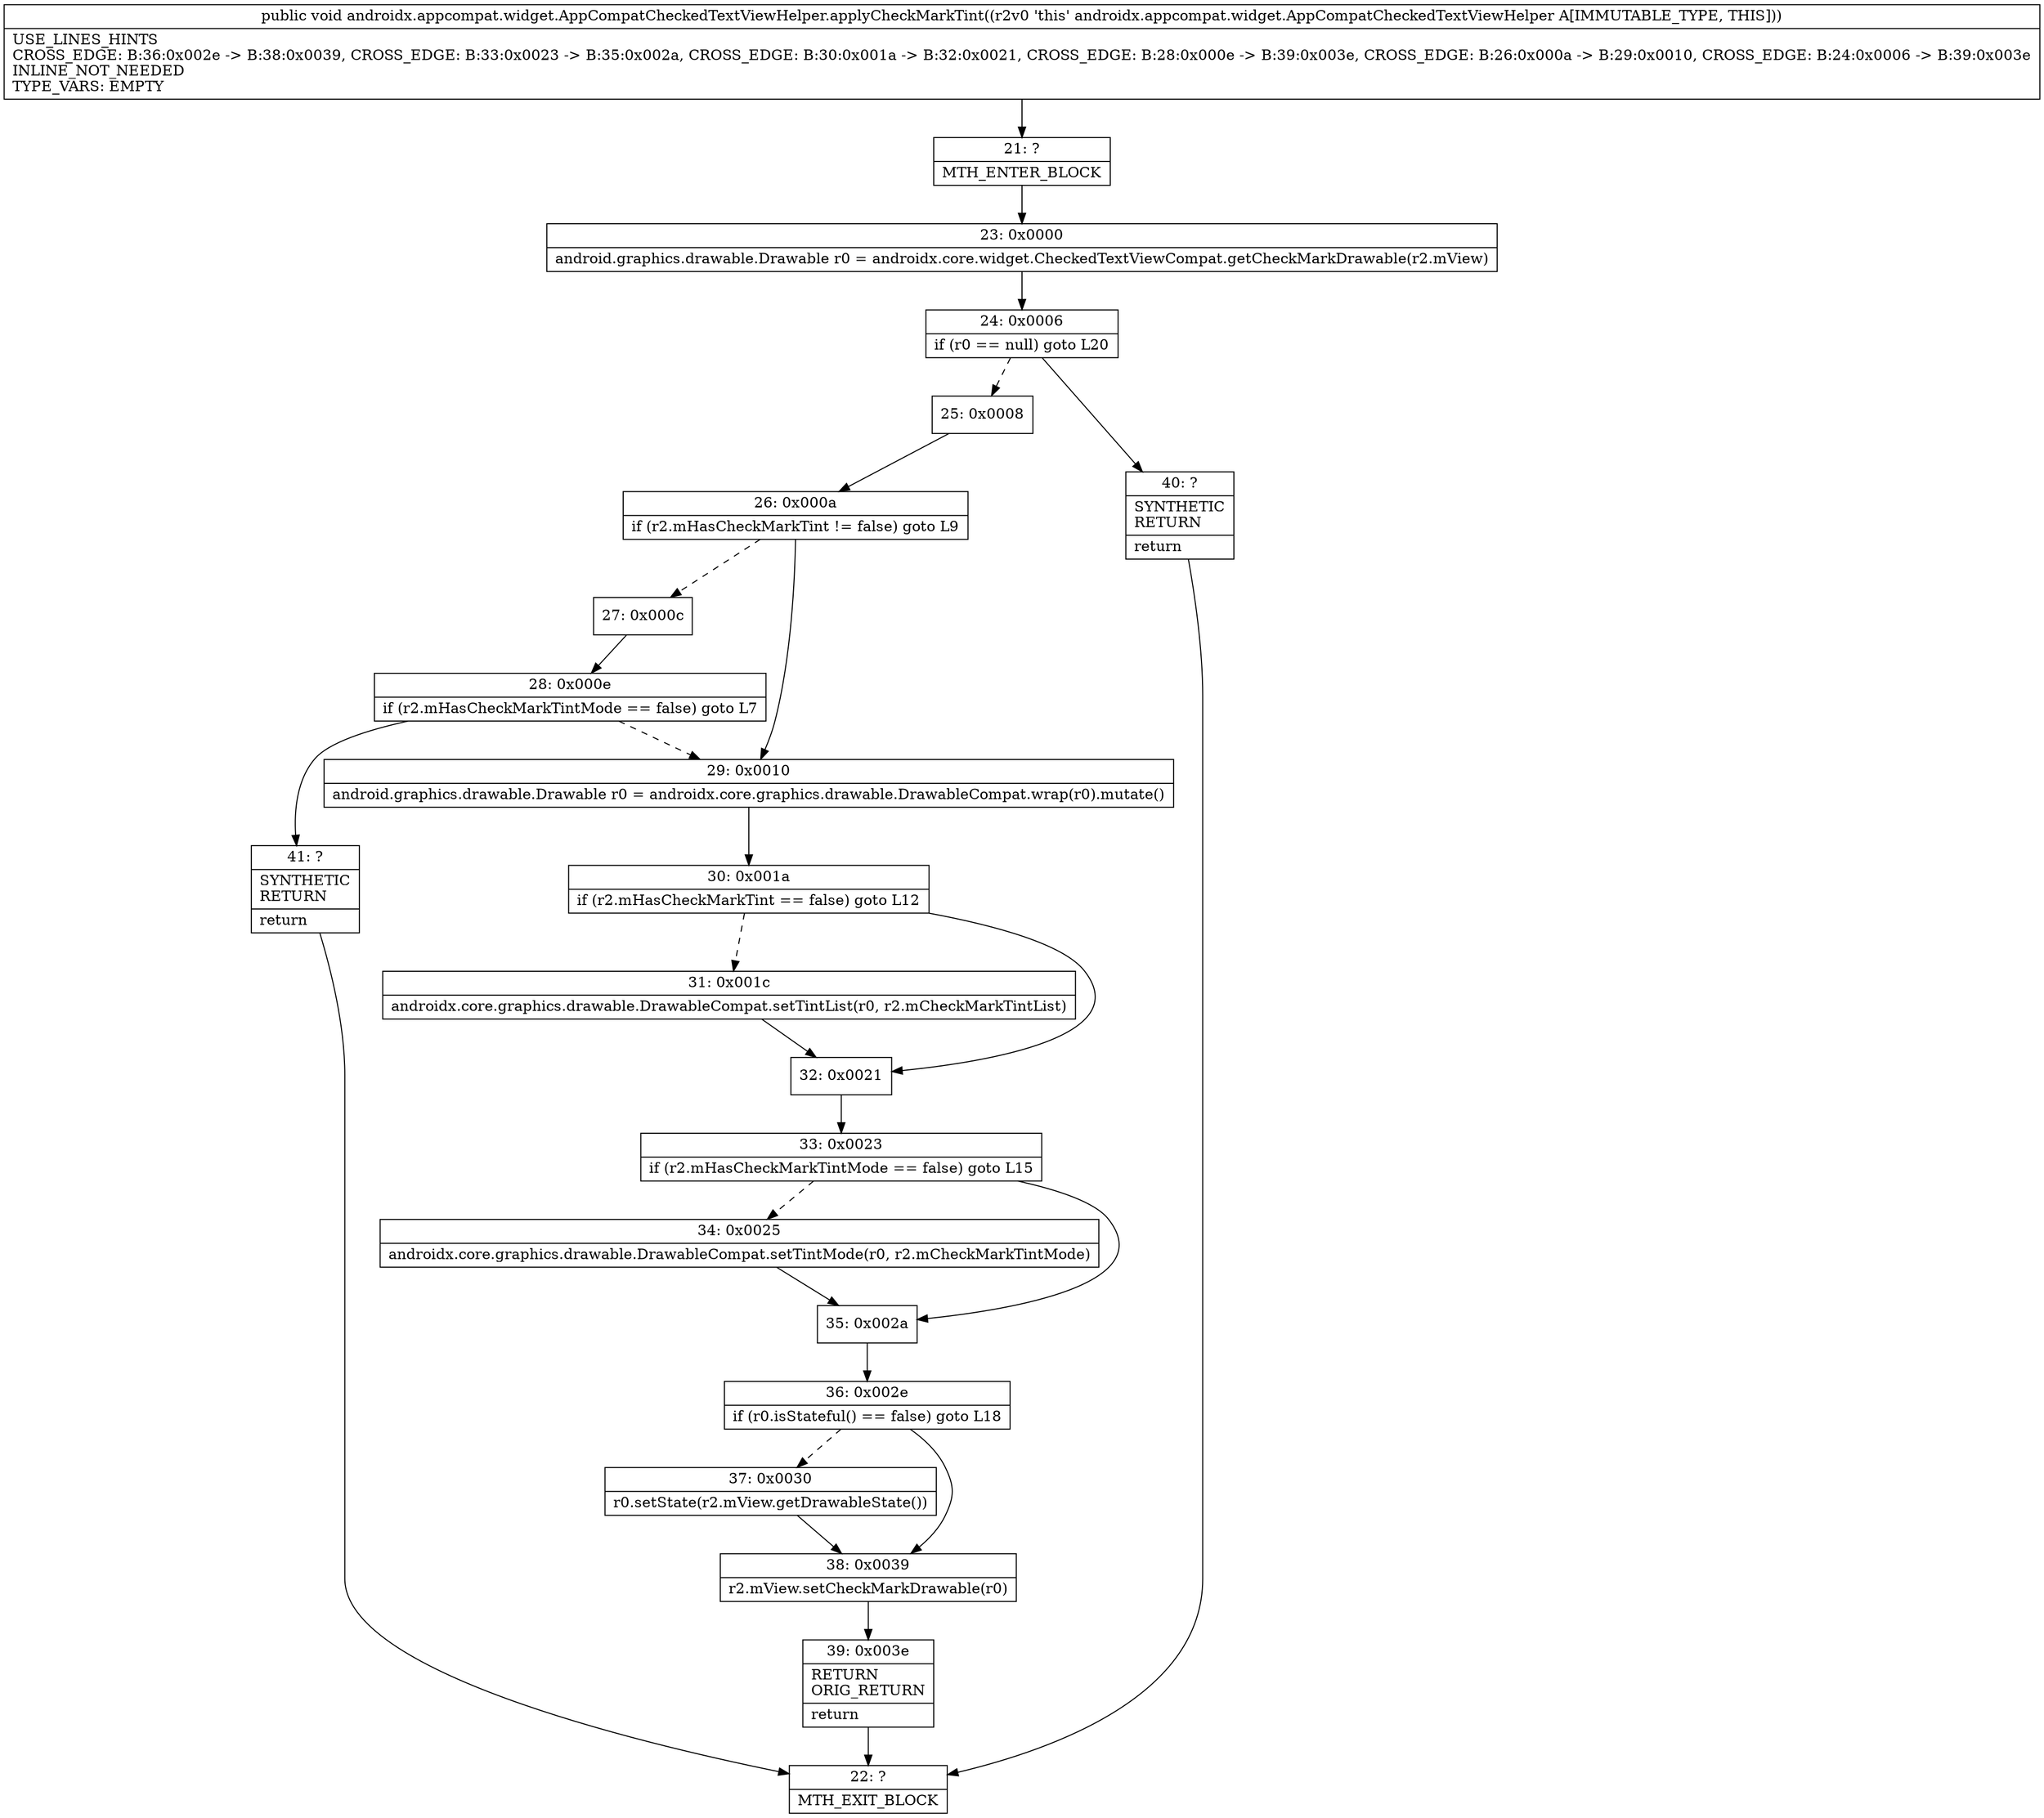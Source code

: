 digraph "CFG forandroidx.appcompat.widget.AppCompatCheckedTextViewHelper.applyCheckMarkTint()V" {
Node_21 [shape=record,label="{21\:\ ?|MTH_ENTER_BLOCK\l}"];
Node_23 [shape=record,label="{23\:\ 0x0000|android.graphics.drawable.Drawable r0 = androidx.core.widget.CheckedTextViewCompat.getCheckMarkDrawable(r2.mView)\l}"];
Node_24 [shape=record,label="{24\:\ 0x0006|if (r0 == null) goto L20\l}"];
Node_25 [shape=record,label="{25\:\ 0x0008}"];
Node_26 [shape=record,label="{26\:\ 0x000a|if (r2.mHasCheckMarkTint != false) goto L9\l}"];
Node_27 [shape=record,label="{27\:\ 0x000c}"];
Node_28 [shape=record,label="{28\:\ 0x000e|if (r2.mHasCheckMarkTintMode == false) goto L7\l}"];
Node_41 [shape=record,label="{41\:\ ?|SYNTHETIC\lRETURN\l|return\l}"];
Node_22 [shape=record,label="{22\:\ ?|MTH_EXIT_BLOCK\l}"];
Node_29 [shape=record,label="{29\:\ 0x0010|android.graphics.drawable.Drawable r0 = androidx.core.graphics.drawable.DrawableCompat.wrap(r0).mutate()\l}"];
Node_30 [shape=record,label="{30\:\ 0x001a|if (r2.mHasCheckMarkTint == false) goto L12\l}"];
Node_31 [shape=record,label="{31\:\ 0x001c|androidx.core.graphics.drawable.DrawableCompat.setTintList(r0, r2.mCheckMarkTintList)\l}"];
Node_32 [shape=record,label="{32\:\ 0x0021}"];
Node_33 [shape=record,label="{33\:\ 0x0023|if (r2.mHasCheckMarkTintMode == false) goto L15\l}"];
Node_34 [shape=record,label="{34\:\ 0x0025|androidx.core.graphics.drawable.DrawableCompat.setTintMode(r0, r2.mCheckMarkTintMode)\l}"];
Node_35 [shape=record,label="{35\:\ 0x002a}"];
Node_36 [shape=record,label="{36\:\ 0x002e|if (r0.isStateful() == false) goto L18\l}"];
Node_37 [shape=record,label="{37\:\ 0x0030|r0.setState(r2.mView.getDrawableState())\l}"];
Node_38 [shape=record,label="{38\:\ 0x0039|r2.mView.setCheckMarkDrawable(r0)\l}"];
Node_39 [shape=record,label="{39\:\ 0x003e|RETURN\lORIG_RETURN\l|return\l}"];
Node_40 [shape=record,label="{40\:\ ?|SYNTHETIC\lRETURN\l|return\l}"];
MethodNode[shape=record,label="{public void androidx.appcompat.widget.AppCompatCheckedTextViewHelper.applyCheckMarkTint((r2v0 'this' androidx.appcompat.widget.AppCompatCheckedTextViewHelper A[IMMUTABLE_TYPE, THIS]))  | USE_LINES_HINTS\lCROSS_EDGE: B:36:0x002e \-\> B:38:0x0039, CROSS_EDGE: B:33:0x0023 \-\> B:35:0x002a, CROSS_EDGE: B:30:0x001a \-\> B:32:0x0021, CROSS_EDGE: B:28:0x000e \-\> B:39:0x003e, CROSS_EDGE: B:26:0x000a \-\> B:29:0x0010, CROSS_EDGE: B:24:0x0006 \-\> B:39:0x003e\lINLINE_NOT_NEEDED\lTYPE_VARS: EMPTY\l}"];
MethodNode -> Node_21;Node_21 -> Node_23;
Node_23 -> Node_24;
Node_24 -> Node_25[style=dashed];
Node_24 -> Node_40;
Node_25 -> Node_26;
Node_26 -> Node_27[style=dashed];
Node_26 -> Node_29;
Node_27 -> Node_28;
Node_28 -> Node_29[style=dashed];
Node_28 -> Node_41;
Node_41 -> Node_22;
Node_29 -> Node_30;
Node_30 -> Node_31[style=dashed];
Node_30 -> Node_32;
Node_31 -> Node_32;
Node_32 -> Node_33;
Node_33 -> Node_34[style=dashed];
Node_33 -> Node_35;
Node_34 -> Node_35;
Node_35 -> Node_36;
Node_36 -> Node_37[style=dashed];
Node_36 -> Node_38;
Node_37 -> Node_38;
Node_38 -> Node_39;
Node_39 -> Node_22;
Node_40 -> Node_22;
}

